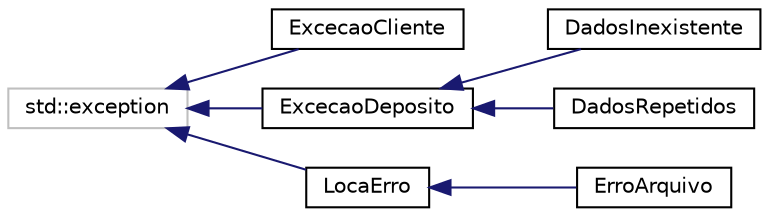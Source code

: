 digraph "Graphical Class Hierarchy"
{
 // LATEX_PDF_SIZE
  edge [fontname="Helvetica",fontsize="10",labelfontname="Helvetica",labelfontsize="10"];
  node [fontname="Helvetica",fontsize="10",shape=record];
  rankdir="LR";
  Node16 [label="std::exception",height=0.2,width=0.4,color="grey75", fillcolor="white", style="filled",tooltip=" "];
  Node16 -> Node0 [dir="back",color="midnightblue",fontsize="10",style="solid",fontname="Helvetica"];
  Node0 [label="ExcecaoCliente",height=0.2,width=0.4,color="black", fillcolor="white", style="filled",URL="$classExcecaoCliente.html",tooltip=" "];
  Node16 -> Node18 [dir="back",color="midnightblue",fontsize="10",style="solid",fontname="Helvetica"];
  Node18 [label="ExcecaoDeposito",height=0.2,width=0.4,color="black", fillcolor="white", style="filled",URL="$classExcecaoDeposito.html",tooltip=" "];
  Node18 -> Node19 [dir="back",color="midnightblue",fontsize="10",style="solid",fontname="Helvetica"];
  Node19 [label="DadosInexistente",height=0.2,width=0.4,color="black", fillcolor="white", style="filled",URL="$classDadosInexistente.html",tooltip=" "];
  Node18 -> Node20 [dir="back",color="midnightblue",fontsize="10",style="solid",fontname="Helvetica"];
  Node20 [label="DadosRepetidos",height=0.2,width=0.4,color="black", fillcolor="white", style="filled",URL="$classDadosRepetidos.html",tooltip=" "];
  Node16 -> Node21 [dir="back",color="midnightblue",fontsize="10",style="solid",fontname="Helvetica"];
  Node21 [label="LocaErro",height=0.2,width=0.4,color="black", fillcolor="white", style="filled",URL="$classLocaErro.html",tooltip=" "];
  Node21 -> Node22 [dir="back",color="midnightblue",fontsize="10",style="solid",fontname="Helvetica"];
  Node22 [label="ErroArquivo",height=0.2,width=0.4,color="black", fillcolor="white", style="filled",URL="$classErroArquivo.html",tooltip=" "];
}
